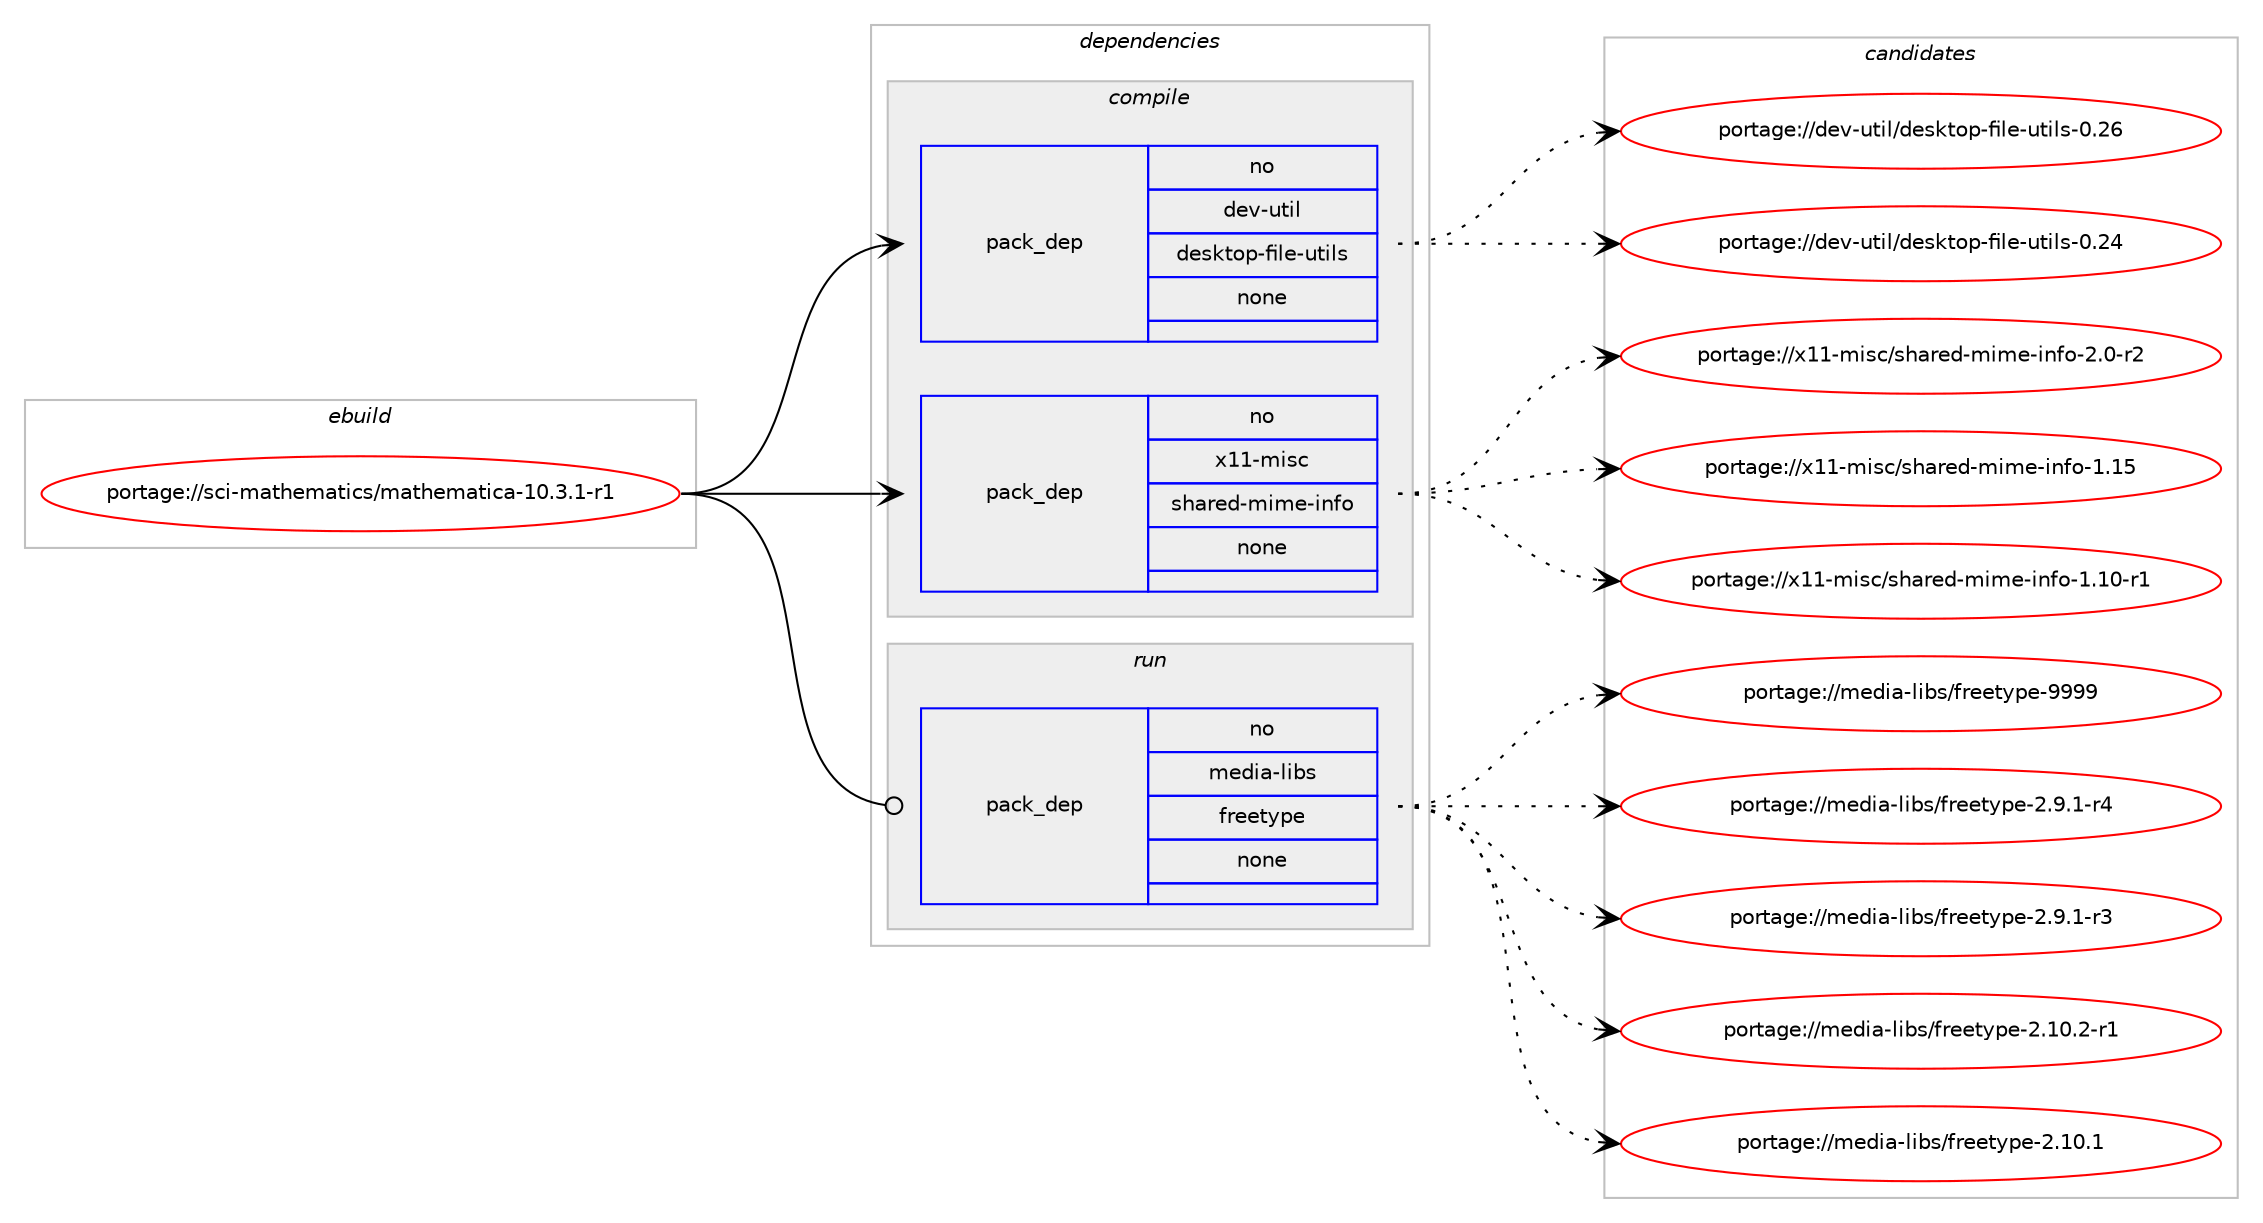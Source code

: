 digraph prolog {

# *************
# Graph options
# *************

newrank=true;
concentrate=true;
compound=true;
graph [rankdir=LR,fontname=Helvetica,fontsize=10,ranksep=1.5];#, ranksep=2.5, nodesep=0.2];
edge  [arrowhead=vee];
node  [fontname=Helvetica,fontsize=10];

# **********
# The ebuild
# **********

subgraph cluster_leftcol {
color=gray;
rank=same;
label=<<i>ebuild</i>>;
id [label="portage://sci-mathematics/mathematica-10.3.1-r1", color=red, width=4, href="../sci-mathematics/mathematica-10.3.1-r1.svg"];
}

# ****************
# The dependencies
# ****************

subgraph cluster_midcol {
color=gray;
label=<<i>dependencies</i>>;
subgraph cluster_compile {
fillcolor="#eeeeee";
style=filled;
label=<<i>compile</i>>;
subgraph pack2347 {
dependency2748 [label=<<TABLE BORDER="0" CELLBORDER="1" CELLSPACING="0" CELLPADDING="4" WIDTH="220"><TR><TD ROWSPAN="6" CELLPADDING="30">pack_dep</TD></TR><TR><TD WIDTH="110">no</TD></TR><TR><TD>dev-util</TD></TR><TR><TD>desktop-file-utils</TD></TR><TR><TD>none</TD></TR><TR><TD></TD></TR></TABLE>>, shape=none, color=blue];
}
id:e -> dependency2748:w [weight=20,style="solid",arrowhead="vee"];
subgraph pack2348 {
dependency2749 [label=<<TABLE BORDER="0" CELLBORDER="1" CELLSPACING="0" CELLPADDING="4" WIDTH="220"><TR><TD ROWSPAN="6" CELLPADDING="30">pack_dep</TD></TR><TR><TD WIDTH="110">no</TD></TR><TR><TD>x11-misc</TD></TR><TR><TD>shared-mime-info</TD></TR><TR><TD>none</TD></TR><TR><TD></TD></TR></TABLE>>, shape=none, color=blue];
}
id:e -> dependency2749:w [weight=20,style="solid",arrowhead="vee"];
}
subgraph cluster_compileandrun {
fillcolor="#eeeeee";
style=filled;
label=<<i>compile and run</i>>;
}
subgraph cluster_run {
fillcolor="#eeeeee";
style=filled;
label=<<i>run</i>>;
subgraph pack2349 {
dependency2750 [label=<<TABLE BORDER="0" CELLBORDER="1" CELLSPACING="0" CELLPADDING="4" WIDTH="220"><TR><TD ROWSPAN="6" CELLPADDING="30">pack_dep</TD></TR><TR><TD WIDTH="110">no</TD></TR><TR><TD>media-libs</TD></TR><TR><TD>freetype</TD></TR><TR><TD>none</TD></TR><TR><TD></TD></TR></TABLE>>, shape=none, color=blue];
}
id:e -> dependency2750:w [weight=20,style="solid",arrowhead="odot"];
}
}

# **************
# The candidates
# **************

subgraph cluster_choices {
rank=same;
color=gray;
label=<<i>candidates</i>>;

subgraph choice2347 {
color=black;
nodesep=1;
choice100101118451171161051084710010111510711611111245102105108101451171161051081154548465054 [label="portage://dev-util/desktop-file-utils-0.26", color=red, width=4,href="../dev-util/desktop-file-utils-0.26.svg"];
choice100101118451171161051084710010111510711611111245102105108101451171161051081154548465052 [label="portage://dev-util/desktop-file-utils-0.24", color=red, width=4,href="../dev-util/desktop-file-utils-0.24.svg"];
dependency2748:e -> choice100101118451171161051084710010111510711611111245102105108101451171161051081154548465054:w [style=dotted,weight="100"];
dependency2748:e -> choice100101118451171161051084710010111510711611111245102105108101451171161051081154548465052:w [style=dotted,weight="100"];
}
subgraph choice2348 {
color=black;
nodesep=1;
choice1204949451091051159947115104971141011004510910510910145105110102111455046484511450 [label="portage://x11-misc/shared-mime-info-2.0-r2", color=red, width=4,href="../x11-misc/shared-mime-info-2.0-r2.svg"];
choice12049494510910511599471151049711410110045109105109101451051101021114549464953 [label="portage://x11-misc/shared-mime-info-1.15", color=red, width=4,href="../x11-misc/shared-mime-info-1.15.svg"];
choice120494945109105115994711510497114101100451091051091014510511010211145494649484511449 [label="portage://x11-misc/shared-mime-info-1.10-r1", color=red, width=4,href="../x11-misc/shared-mime-info-1.10-r1.svg"];
dependency2749:e -> choice1204949451091051159947115104971141011004510910510910145105110102111455046484511450:w [style=dotted,weight="100"];
dependency2749:e -> choice12049494510910511599471151049711410110045109105109101451051101021114549464953:w [style=dotted,weight="100"];
dependency2749:e -> choice120494945109105115994711510497114101100451091051091014510511010211145494649484511449:w [style=dotted,weight="100"];
}
subgraph choice2349 {
color=black;
nodesep=1;
choice109101100105974510810598115471021141011011161211121014557575757 [label="portage://media-libs/freetype-9999", color=red, width=4,href="../media-libs/freetype-9999.svg"];
choice109101100105974510810598115471021141011011161211121014550465746494511452 [label="portage://media-libs/freetype-2.9.1-r4", color=red, width=4,href="../media-libs/freetype-2.9.1-r4.svg"];
choice109101100105974510810598115471021141011011161211121014550465746494511451 [label="portage://media-libs/freetype-2.9.1-r3", color=red, width=4,href="../media-libs/freetype-2.9.1-r3.svg"];
choice10910110010597451081059811547102114101101116121112101455046494846504511449 [label="portage://media-libs/freetype-2.10.2-r1", color=red, width=4,href="../media-libs/freetype-2.10.2-r1.svg"];
choice1091011001059745108105981154710211410110111612111210145504649484649 [label="portage://media-libs/freetype-2.10.1", color=red, width=4,href="../media-libs/freetype-2.10.1.svg"];
dependency2750:e -> choice109101100105974510810598115471021141011011161211121014557575757:w [style=dotted,weight="100"];
dependency2750:e -> choice109101100105974510810598115471021141011011161211121014550465746494511452:w [style=dotted,weight="100"];
dependency2750:e -> choice109101100105974510810598115471021141011011161211121014550465746494511451:w [style=dotted,weight="100"];
dependency2750:e -> choice10910110010597451081059811547102114101101116121112101455046494846504511449:w [style=dotted,weight="100"];
dependency2750:e -> choice1091011001059745108105981154710211410110111612111210145504649484649:w [style=dotted,weight="100"];
}
}

}
